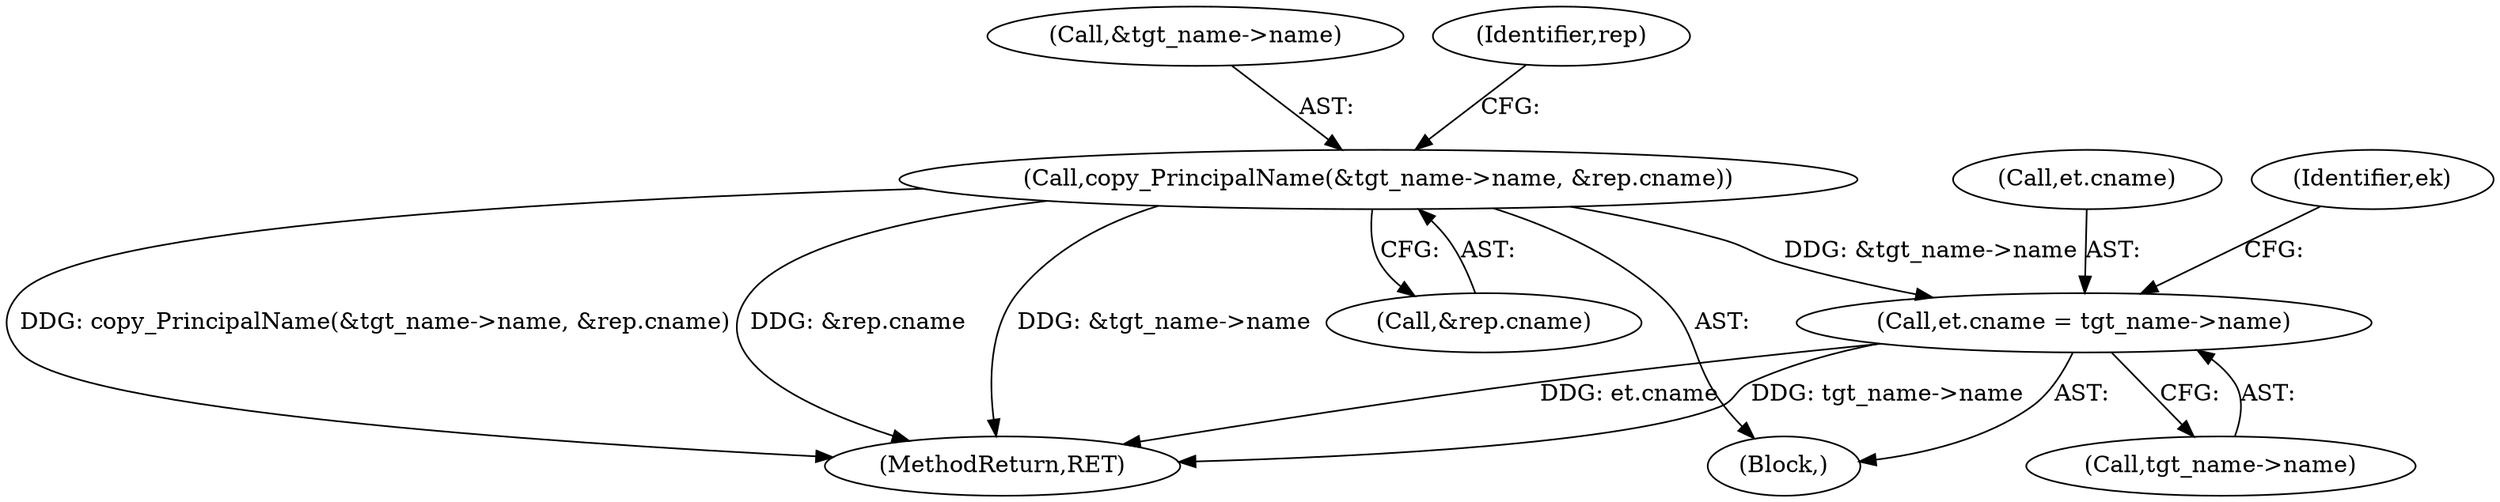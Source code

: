 digraph "0_heimdal_b1e699103f08d6a0ca46a122193c9da65f6cf837_1@API" {
"1000299" [label="(Call,copy_PrincipalName(&tgt_name->name, &rep.cname))"];
"1000805" [label="(Call,et.cname = tgt_name->name)"];
"1000300" [label="(Call,&tgt_name->name)"];
"1001127" [label="(MethodReturn,RET)"];
"1000134" [label="(Block,)"];
"1000805" [label="(Call,et.cname = tgt_name->name)"];
"1000806" [label="(Call,et.cname)"];
"1000299" [label="(Call,copy_PrincipalName(&tgt_name->name, &rep.cname))"];
"1000311" [label="(Identifier,rep)"];
"1000809" [label="(Call,tgt_name->name)"];
"1000304" [label="(Call,&rep.cname)"];
"1000814" [label="(Identifier,ek)"];
"1000299" -> "1000134"  [label="AST: "];
"1000299" -> "1000304"  [label="CFG: "];
"1000300" -> "1000299"  [label="AST: "];
"1000304" -> "1000299"  [label="AST: "];
"1000311" -> "1000299"  [label="CFG: "];
"1000299" -> "1001127"  [label="DDG: &rep.cname"];
"1000299" -> "1001127"  [label="DDG: copy_PrincipalName(&tgt_name->name, &rep.cname)"];
"1000299" -> "1001127"  [label="DDG: &tgt_name->name"];
"1000299" -> "1000805"  [label="DDG: &tgt_name->name"];
"1000805" -> "1000134"  [label="AST: "];
"1000805" -> "1000809"  [label="CFG: "];
"1000806" -> "1000805"  [label="AST: "];
"1000809" -> "1000805"  [label="AST: "];
"1000814" -> "1000805"  [label="CFG: "];
"1000805" -> "1001127"  [label="DDG: et.cname"];
"1000805" -> "1001127"  [label="DDG: tgt_name->name"];
}
